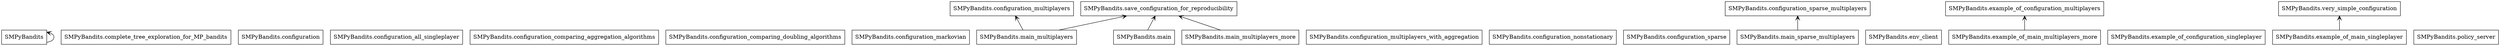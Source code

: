 digraph "packages_SMPyBandits" {
charset="utf-8"
rankdir=BT
"0" [label="SMPyBandits", shape="box"];
"1" [label="SMPyBandits.complete_tree_exploration_for_MP_bandits", shape="box"];
"2" [label="SMPyBandits.configuration", shape="box"];
"3" [label="SMPyBandits.configuration_all_singleplayer", shape="box"];
"4" [label="SMPyBandits.configuration_comparing_aggregation_algorithms", shape="box"];
"5" [label="SMPyBandits.configuration_comparing_doubling_algorithms", shape="box"];
"6" [label="SMPyBandits.configuration_markovian", shape="box"];
"7" [label="SMPyBandits.configuration_multiplayers", shape="box"];
"8" [label="SMPyBandits.configuration_multiplayers_with_aggregation", shape="box"];
"9" [label="SMPyBandits.configuration_nonstationary", shape="box"];
"10" [label="SMPyBandits.configuration_sparse", shape="box"];
"11" [label="SMPyBandits.configuration_sparse_multiplayers", shape="box"];
"12" [label="SMPyBandits.env_client", shape="box"];
"13" [label="SMPyBandits.example_of_configuration_multiplayers", shape="box"];
"14" [label="SMPyBandits.example_of_configuration_singleplayer", shape="box"];
"15" [label="SMPyBandits.example_of_main_multiplayers_more", shape="box"];
"16" [label="SMPyBandits.example_of_main_singleplayer", shape="box"];
"17" [label="SMPyBandits.main", shape="box"];
"18" [label="SMPyBandits.main_multiplayers", shape="box"];
"19" [label="SMPyBandits.main_multiplayers_more", shape="box"];
"20" [label="SMPyBandits.main_sparse_multiplayers", shape="box"];
"21" [label="SMPyBandits.policy_server", shape="box"];
"22" [label="SMPyBandits.save_configuration_for_reproducibility", shape="box"];
"23" [label="SMPyBandits.very_simple_configuration", shape="box"];
"0" -> "0" [arrowhead="open", arrowtail="none"];
"15" -> "13" [arrowhead="open", arrowtail="none"];
"16" -> "23" [arrowhead="open", arrowtail="none"];
"17" -> "22" [arrowhead="open", arrowtail="none"];
"18" -> "7" [arrowhead="open", arrowtail="none"];
"18" -> "22" [arrowhead="open", arrowtail="none"];
"19" -> "22" [arrowhead="open", arrowtail="none"];
"20" -> "11" [arrowhead="open", arrowtail="none"];
}
